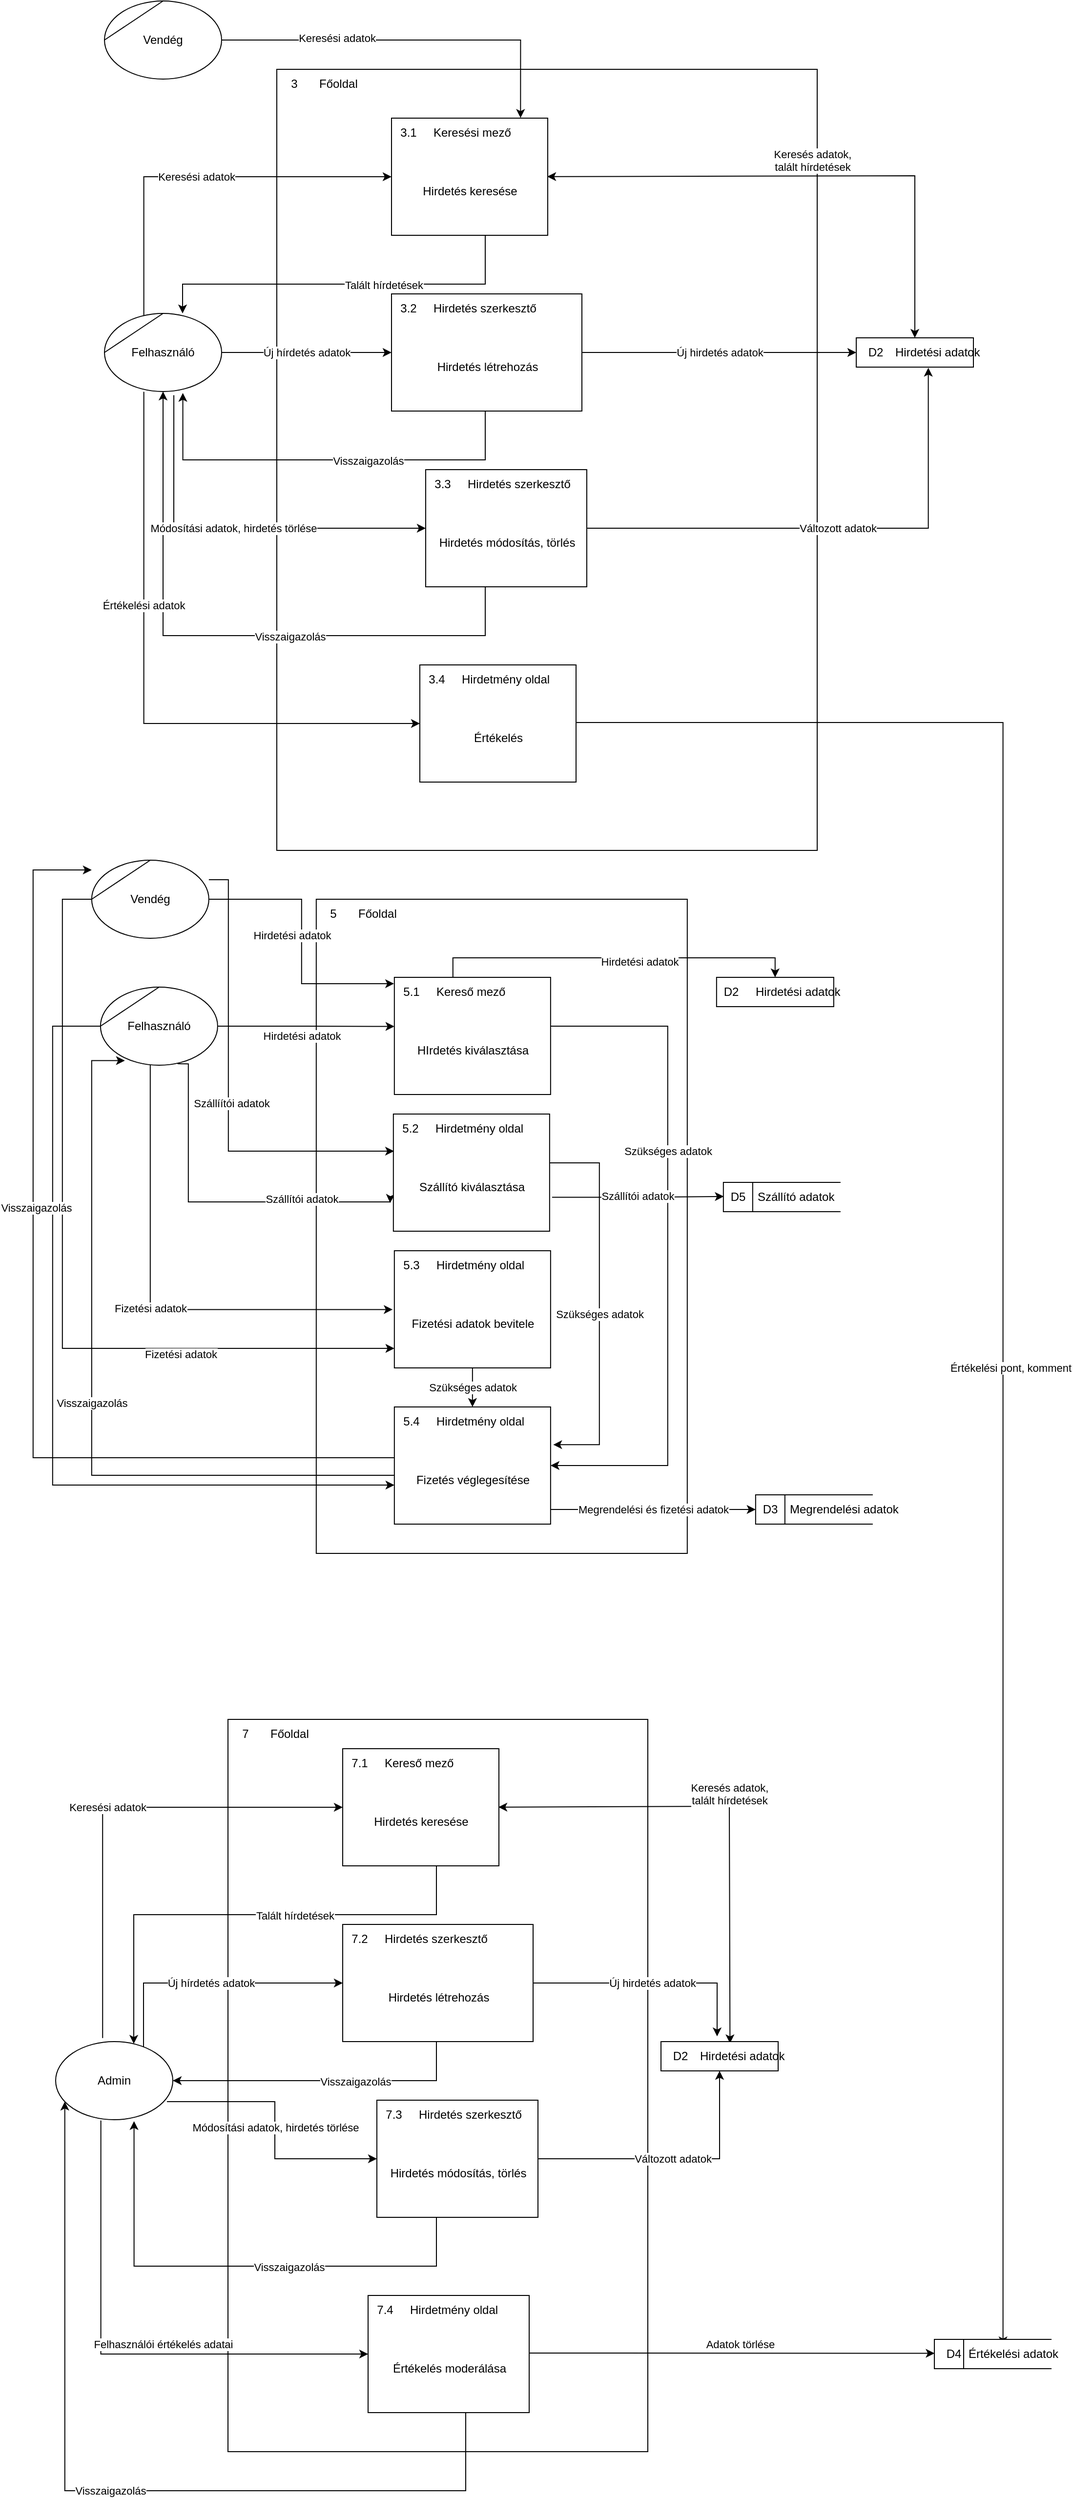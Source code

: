 <mxfile version="20.8.20" type="device"><diagram name="Page-1" id="ctG5L2sxvmhclDUyGaiN"><mxGraphModel dx="2136" dy="1755" grid="1" gridSize="10" guides="1" tooltips="1" connect="1" arrows="1" fold="1" page="1" pageScale="1" pageWidth="827" pageHeight="1169" math="0" shadow="0"><root><mxCell id="0"/><mxCell id="1" parent="0"/><mxCell id="Zt3mQ79ZkaoXCP1nDF9Z-24" value="" style="html=1;dashed=0;whitespace=wrap;shape=mxgraph.dfd.process;align=center;container=1;collapsible=0;spacingTop=30;" parent="1" vertex="1"><mxGeometry x="256.92" y="870" width="380" height="670" as="geometry"/></mxCell><mxCell id="Zt3mQ79ZkaoXCP1nDF9Z-25" value="5" style="text;html=1;strokeColor=none;fillColor=none;align=center;verticalAlign=middle;whiteSpace=wrap;rounded=0;movable=0;resizable=0;rotatable=0;cloneable=0;deletable=0;connectable=0;allowArrows=0;pointerEvents=1;" parent="Zt3mQ79ZkaoXCP1nDF9Z-24" vertex="1"><mxGeometry width="35" height="30" as="geometry"/></mxCell><mxCell id="Zt3mQ79ZkaoXCP1nDF9Z-26" value="Főoldal" style="text;html=1;strokeColor=none;fillColor=none;align=left;verticalAlign=middle;whiteSpace=wrap;rounded=0;movable=0;resizable=0;connectable=0;allowArrows=0;rotatable=0;cloneable=0;deletable=0;spacingLeft=6;autosize=1;resizeWidth=0;" parent="Zt3mQ79ZkaoXCP1nDF9Z-24" vertex="1"><mxGeometry x="35" width="70" height="30" as="geometry"/></mxCell><mxCell id="Zt3mQ79ZkaoXCP1nDF9Z-8" value="" style="html=1;dashed=0;whitespace=wrap;shape=mxgraph.dfd.process;align=center;container=1;collapsible=0;spacingTop=30;" parent="1" vertex="1"><mxGeometry x="216.5" y="20" width="553.5" height="800" as="geometry"/></mxCell><mxCell id="Zt3mQ79ZkaoXCP1nDF9Z-9" value="3" style="text;html=1;strokeColor=none;fillColor=none;align=center;verticalAlign=middle;whiteSpace=wrap;rounded=0;movable=0;resizable=0;rotatable=0;cloneable=0;deletable=0;connectable=0;allowArrows=0;pointerEvents=1;" parent="Zt3mQ79ZkaoXCP1nDF9Z-8" vertex="1"><mxGeometry width="35" height="30" as="geometry"/></mxCell><mxCell id="Zt3mQ79ZkaoXCP1nDF9Z-10" value="Főoldal" style="text;html=1;strokeColor=none;fillColor=none;align=left;verticalAlign=middle;whiteSpace=wrap;rounded=0;movable=0;resizable=0;connectable=0;allowArrows=0;rotatable=0;cloneable=0;deletable=0;spacingLeft=6;autosize=1;resizeWidth=0;" parent="Zt3mQ79ZkaoXCP1nDF9Z-8" vertex="1"><mxGeometry x="35" width="70" height="30" as="geometry"/></mxCell><mxCell id="5-aYV7EA9TQLMScNpg5d-7" style="edgeStyle=orthogonalEdgeStyle;rounded=0;orthogonalLoop=1;jettySize=auto;html=1;" parent="1" source="5-aYV7EA9TQLMScNpg5d-1" target="5-aYV7EA9TQLMScNpg5d-20" edge="1"><mxGeometry relative="1" as="geometry"><mxPoint x="120.28" y="171.44" as="targetPoint"/><Array as="points"><mxPoint x="430" y="240"/><mxPoint x="120" y="240"/></Array></mxGeometry></mxCell><mxCell id="5-aYV7EA9TQLMScNpg5d-8" value="Talált hírdetések" style="edgeLabel;html=1;align=center;verticalAlign=middle;resizable=0;points=[];" parent="5-aYV7EA9TQLMScNpg5d-7" vertex="1" connectable="0"><mxGeometry x="-0.207" y="1" relative="1" as="geometry"><mxPoint as="offset"/></mxGeometry></mxCell><mxCell id="5-aYV7EA9TQLMScNpg5d-1" value="Hirdetés keresése" style="html=1;dashed=0;whitespace=wrap;shape=mxgraph.dfd.process2;align=center;container=1;collapsible=0;spacingTop=30;" parent="1" vertex="1"><mxGeometry x="334" y="70" width="160" height="120" as="geometry"/></mxCell><mxCell id="5-aYV7EA9TQLMScNpg5d-2" value="3.1" style="text;html=1;strokeColor=none;fillColor=none;align=center;verticalAlign=middle;whiteSpace=wrap;rounded=0;movable=0;resizable=0;rotatable=0;cloneable=0;deletable=0;connectable=0;allowArrows=0;pointerEvents=1;" parent="5-aYV7EA9TQLMScNpg5d-1" vertex="1"><mxGeometry width="35" height="30" as="geometry"/></mxCell><mxCell id="5-aYV7EA9TQLMScNpg5d-3" value="Keresési mező" style="text;html=1;strokeColor=none;fillColor=none;align=left;verticalAlign=middle;whiteSpace=wrap;rounded=0;movable=0;resizable=0;connectable=0;allowArrows=0;rotatable=0;cloneable=0;deletable=0;spacingLeft=6;autosize=1;resizeWidth=0;" parent="5-aYV7EA9TQLMScNpg5d-1" vertex="1"><mxGeometry x="35" width="110" height="30" as="geometry"/></mxCell><mxCell id="5-aYV7EA9TQLMScNpg5d-6" value="Keresési adatok" style="edgeStyle=orthogonalEdgeStyle;rounded=0;orthogonalLoop=1;jettySize=auto;html=1;exitX=0.336;exitY=0.091;exitDx=0;exitDy=0;exitPerimeter=0;" parent="1" source="5-aYV7EA9TQLMScNpg5d-20" target="5-aYV7EA9TQLMScNpg5d-1" edge="1"><mxGeometry relative="1" as="geometry"><mxPoint x="80" y="130" as="sourcePoint"/><Array as="points"><mxPoint x="80" y="130"/></Array></mxGeometry></mxCell><mxCell id="5-aYV7EA9TQLMScNpg5d-12" value="Keresés adatok,&lt;br&gt;talált hírdetések" style="endArrow=classic;startArrow=classic;html=1;rounded=0;verticalAlign=bottom;exitX=0.997;exitY=0.499;exitDx=0;exitDy=0;exitPerimeter=0;" parent="1" source="5-aYV7EA9TQLMScNpg5d-1" target="5-aYV7EA9TQLMScNpg5d-21" edge="1"><mxGeometry x="-0.0" width="50" height="50" relative="1" as="geometry"><mxPoint x="500" y="129" as="sourcePoint"/><mxPoint x="890" y="129" as="targetPoint"/><mxPoint as="offset"/><Array as="points"><mxPoint x="870" y="129"/></Array></mxGeometry></mxCell><mxCell id="5-aYV7EA9TQLMScNpg5d-14" style="edgeStyle=orthogonalEdgeStyle;rounded=0;orthogonalLoop=1;jettySize=auto;html=1;entryX=0.669;entryY=1.018;entryDx=0;entryDy=0;entryPerimeter=0;" parent="1" source="5-aYV7EA9TQLMScNpg5d-16" target="5-aYV7EA9TQLMScNpg5d-20" edge="1"><mxGeometry relative="1" as="geometry"><mxPoint x="414" y="420" as="targetPoint"/><Array as="points"><mxPoint x="430" y="420"/><mxPoint x="120" y="420"/></Array></mxGeometry></mxCell><mxCell id="5-aYV7EA9TQLMScNpg5d-15" value="Visszaigazolás" style="edgeLabel;html=1;align=center;verticalAlign=middle;resizable=0;points=[];" parent="5-aYV7EA9TQLMScNpg5d-14" vertex="1" connectable="0"><mxGeometry x="-0.207" y="1" relative="1" as="geometry"><mxPoint as="offset"/></mxGeometry></mxCell><mxCell id="5-aYV7EA9TQLMScNpg5d-25" value="Új hirdetés adatok" style="edgeStyle=orthogonalEdgeStyle;rounded=0;orthogonalLoop=1;jettySize=auto;html=1;entryX=0;entryY=0.5;entryDx=0;entryDy=0;entryPerimeter=0;" parent="1" source="5-aYV7EA9TQLMScNpg5d-16" target="5-aYV7EA9TQLMScNpg5d-21" edge="1"><mxGeometry relative="1" as="geometry"/></mxCell><mxCell id="5-aYV7EA9TQLMScNpg5d-16" value="Hirdetés létrehozás" style="html=1;dashed=0;whitespace=wrap;shape=mxgraph.dfd.process2;align=center;container=1;collapsible=0;spacingTop=30;" parent="1" vertex="1"><mxGeometry x="334" y="250" width="195" height="120" as="geometry"/></mxCell><mxCell id="5-aYV7EA9TQLMScNpg5d-17" value="3.2" style="text;html=1;strokeColor=none;fillColor=none;align=center;verticalAlign=middle;whiteSpace=wrap;rounded=0;movable=0;resizable=0;rotatable=0;cloneable=0;deletable=0;connectable=0;allowArrows=0;pointerEvents=1;" parent="5-aYV7EA9TQLMScNpg5d-16" vertex="1"><mxGeometry width="35" height="30" as="geometry"/></mxCell><mxCell id="5-aYV7EA9TQLMScNpg5d-18" value="Hirdetés szerkesztő" style="text;html=1;strokeColor=none;fillColor=none;align=left;verticalAlign=middle;whiteSpace=wrap;rounded=0;movable=0;resizable=0;connectable=0;allowArrows=0;rotatable=0;cloneable=0;deletable=0;spacingLeft=6;autosize=1;resizeWidth=0;" parent="5-aYV7EA9TQLMScNpg5d-16" vertex="1"><mxGeometry x="35" width="130" height="30" as="geometry"/></mxCell><mxCell id="5-aYV7EA9TQLMScNpg5d-19" value="Új hírdetés adatok" style="edgeStyle=orthogonalEdgeStyle;rounded=0;orthogonalLoop=1;jettySize=auto;html=1;" parent="1" source="5-aYV7EA9TQLMScNpg5d-20" target="5-aYV7EA9TQLMScNpg5d-16" edge="1"><mxGeometry relative="1" as="geometry"><Array as="points"><mxPoint x="240" y="310"/><mxPoint x="240" y="310"/></Array></mxGeometry></mxCell><mxCell id="5-aYV7EA9TQLMScNpg5d-20" value="Felhasználó" style="shape=stencil(tZRtjoMgEIZPw98GJR6gYXfvQe10nZQCAbYft99RNKlW7GajiTGZeeXhnZGBCRka5YCVvGHig5VlwTm9Kb5NYhUc1DElr8qjOmhISojenuGGx9gz0DTgMbaq+GR8T9+0j5C1NYYgaE0YKU86wRQaWsvvCdZv/xhFjvgXiOB7kynLyq+/Y3fVNuBiI79j7OB+db/rgceOi61+3Grg4v9YISmTO9xCHlR9/vb2xxxnzYDW6AK8OfLTeZzO66ynzM5CnqyHBUsn1DqN9UITnWoH/kUY5Iu9PtVUzRY1jx4IGk22K9UioSs+44+uvFxl3bKX1nTZdE12iV8=);whiteSpace=wrap;html=1;" parent="1" vertex="1"><mxGeometry x="40" y="270" width="120" height="80" as="geometry"/></mxCell><mxCell id="5-aYV7EA9TQLMScNpg5d-21" value="Hirdetési adatok" style="html=1;dashed=0;whitespace=wrap;shape=mxgraph.dfd.dataStoreID2;align=left;spacingLeft=38;container=1;collapsible=0;" parent="1" vertex="1"><mxGeometry x="810" y="295" width="120" height="30" as="geometry"/></mxCell><mxCell id="5-aYV7EA9TQLMScNpg5d-22" value="D2" style="text;html=1;strokeColor=none;fillColor=none;align=center;verticalAlign=middle;whiteSpace=wrap;rounded=0;connectable=0;allowArrows=0;movable=0;resizable=0;rotatable=0;cloneable=0;deletable=0;" parent="5-aYV7EA9TQLMScNpg5d-21" vertex="1"><mxGeometry x="5" width="30" height="30" as="geometry"/></mxCell><mxCell id="5-aYV7EA9TQLMScNpg5d-26" style="edgeStyle=orthogonalEdgeStyle;rounded=0;orthogonalLoop=1;jettySize=auto;html=1;entryX=0.5;entryY=1;entryDx=0;entryDy=0;" parent="1" source="5-aYV7EA9TQLMScNpg5d-28" target="5-aYV7EA9TQLMScNpg5d-20" edge="1"><mxGeometry relative="1" as="geometry"><mxPoint x="120" y="500" as="targetPoint"/><Array as="points"><mxPoint x="430" y="600"/><mxPoint x="100" y="600"/></Array></mxGeometry></mxCell><mxCell id="5-aYV7EA9TQLMScNpg5d-27" value="Visszaigazolás" style="edgeLabel;html=1;align=center;verticalAlign=middle;resizable=0;points=[];" parent="5-aYV7EA9TQLMScNpg5d-26" vertex="1" connectable="0"><mxGeometry x="-0.207" y="1" relative="1" as="geometry"><mxPoint as="offset"/></mxGeometry></mxCell><mxCell id="5-aYV7EA9TQLMScNpg5d-36" value="Változott adatok" style="edgeStyle=orthogonalEdgeStyle;rounded=0;orthogonalLoop=1;jettySize=auto;html=1;entryX=0.615;entryY=1.022;entryDx=0;entryDy=0;entryPerimeter=0;" parent="1" source="5-aYV7EA9TQLMScNpg5d-28" target="5-aYV7EA9TQLMScNpg5d-21" edge="1"><mxGeometry relative="1" as="geometry"><mxPoint x="671.56" y="490.99" as="targetPoint"/></mxGeometry></mxCell><mxCell id="5-aYV7EA9TQLMScNpg5d-28" value="Hirdetés módosítás, törlés" style="html=1;dashed=0;whitespace=wrap;shape=mxgraph.dfd.process2;align=center;container=1;collapsible=0;spacingTop=30;" parent="1" vertex="1"><mxGeometry x="369" y="430" width="165" height="120" as="geometry"/></mxCell><mxCell id="5-aYV7EA9TQLMScNpg5d-29" value="3.3" style="text;html=1;strokeColor=none;fillColor=none;align=center;verticalAlign=middle;whiteSpace=wrap;rounded=0;movable=0;resizable=0;rotatable=0;cloneable=0;deletable=0;connectable=0;allowArrows=0;pointerEvents=1;" parent="5-aYV7EA9TQLMScNpg5d-28" vertex="1"><mxGeometry width="35" height="30" as="geometry"/></mxCell><mxCell id="5-aYV7EA9TQLMScNpg5d-30" value="Hirdetés szerkesztő" style="text;html=1;strokeColor=none;fillColor=none;align=left;verticalAlign=middle;whiteSpace=wrap;rounded=0;movable=0;resizable=0;connectable=0;allowArrows=0;rotatable=0;cloneable=0;deletable=0;spacingLeft=6;autosize=1;resizeWidth=0;" parent="5-aYV7EA9TQLMScNpg5d-28" vertex="1"><mxGeometry x="35" width="130" height="30" as="geometry"/></mxCell><mxCell id="5-aYV7EA9TQLMScNpg5d-31" value="Módosítási adatok, hirdetés törlése" style="edgeStyle=orthogonalEdgeStyle;rounded=0;orthogonalLoop=1;jettySize=auto;html=1;exitX=0.592;exitY=1.047;exitDx=0;exitDy=0;exitPerimeter=0;" parent="1" source="5-aYV7EA9TQLMScNpg5d-20" target="5-aYV7EA9TQLMScNpg5d-28" edge="1"><mxGeometry relative="1" as="geometry"><mxPoint x="160" y="490" as="sourcePoint"/><Array as="points"><mxPoint x="111" y="490"/></Array></mxGeometry></mxCell><mxCell id="5-aYV7EA9TQLMScNpg5d-48" value="Értékelési pont, komment" style="edgeStyle=orthogonalEdgeStyle;rounded=0;orthogonalLoop=1;jettySize=auto;html=1;entryX=0.586;entryY=0.205;entryDx=0;entryDy=0;entryPerimeter=0;" parent="1" source="5-aYV7EA9TQLMScNpg5d-39" target="Zt3mQ79ZkaoXCP1nDF9Z-83" edge="1"><mxGeometry x="0.046" y="9" relative="1" as="geometry"><Array as="points"><mxPoint x="960" y="689"/></Array><mxPoint x="-1" as="offset"/><mxPoint x="930" y="680" as="targetPoint"/></mxGeometry></mxCell><mxCell id="5-aYV7EA9TQLMScNpg5d-39" value="Értékelés" style="html=1;dashed=0;whitespace=wrap;shape=mxgraph.dfd.process2;align=center;container=1;collapsible=0;spacingTop=30;" parent="1" vertex="1"><mxGeometry x="363" y="630" width="160" height="120" as="geometry"/></mxCell><mxCell id="5-aYV7EA9TQLMScNpg5d-40" value="3.4" style="text;html=1;strokeColor=none;fillColor=none;align=center;verticalAlign=middle;whiteSpace=wrap;rounded=0;movable=0;resizable=0;rotatable=0;cloneable=0;deletable=0;connectable=0;allowArrows=0;pointerEvents=1;" parent="5-aYV7EA9TQLMScNpg5d-39" vertex="1"><mxGeometry width="35" height="30" as="geometry"/></mxCell><mxCell id="5-aYV7EA9TQLMScNpg5d-41" value="Hirdetmény oldal" style="text;html=1;strokeColor=none;fillColor=none;align=left;verticalAlign=middle;whiteSpace=wrap;rounded=0;movable=0;resizable=0;connectable=0;allowArrows=0;rotatable=0;cloneable=0;deletable=0;spacingLeft=6;autosize=1;resizeWidth=0;" parent="5-aYV7EA9TQLMScNpg5d-39" vertex="1"><mxGeometry x="35" width="120" height="30" as="geometry"/></mxCell><mxCell id="5-aYV7EA9TQLMScNpg5d-42" value="Értékelési adatok" style="edgeStyle=orthogonalEdgeStyle;rounded=0;orthogonalLoop=1;jettySize=auto;html=1;exitX=0.336;exitY=1.003;exitDx=0;exitDy=0;exitPerimeter=0;" parent="1" source="5-aYV7EA9TQLMScNpg5d-20" target="5-aYV7EA9TQLMScNpg5d-39" edge="1"><mxGeometry x="-0.296" relative="1" as="geometry"><mxPoint as="offset"/><mxPoint x="40" y="690" as="sourcePoint"/><Array as="points"><mxPoint x="80" y="690"/></Array></mxGeometry></mxCell><mxCell id="5-aYV7EA9TQLMScNpg5d-95" style="edgeStyle=orthogonalEdgeStyle;rounded=0;orthogonalLoop=1;jettySize=auto;html=1;" parent="1" source="5-aYV7EA9TQLMScNpg5d-73" target="5-aYV7EA9TQLMScNpg5d-87" edge="1"><mxGeometry relative="1" as="geometry"><mxPoint x="616.92" y="1010.0" as="targetPoint"/><Array as="points"><mxPoint x="616.92" y="1000"/><mxPoint x="616.92" y="1450"/></Array></mxGeometry></mxCell><mxCell id="5-aYV7EA9TQLMScNpg5d-96" value="Szükséges adatok" style="edgeLabel;html=1;align=center;verticalAlign=middle;resizable=0;points=[];" parent="5-aYV7EA9TQLMScNpg5d-95" vertex="1" connectable="0"><mxGeometry x="-0.282" relative="1" as="geometry"><mxPoint as="offset"/></mxGeometry></mxCell><mxCell id="5-aYV7EA9TQLMScNpg5d-107" style="edgeStyle=orthogonalEdgeStyle;rounded=0;orthogonalLoop=1;jettySize=auto;html=1;" parent="1" source="5-aYV7EA9TQLMScNpg5d-73" target="5-aYV7EA9TQLMScNpg5d-104" edge="1"><mxGeometry relative="1" as="geometry"><mxPoint x="416.92" y="910" as="targetPoint"/><Array as="points"><mxPoint x="396.92" y="930"/><mxPoint x="726.92" y="930"/></Array></mxGeometry></mxCell><mxCell id="Zt3mQ79ZkaoXCP1nDF9Z-30" value="Hirdetési adatok" style="edgeLabel;html=1;align=center;verticalAlign=middle;resizable=0;points=[];" parent="5-aYV7EA9TQLMScNpg5d-107" vertex="1" connectable="0"><mxGeometry x="0.192" y="-4" relative="1" as="geometry"><mxPoint x="-10" as="offset"/></mxGeometry></mxCell><mxCell id="5-aYV7EA9TQLMScNpg5d-73" value="HIrdetés kiválasztása" style="html=1;dashed=0;whitespace=wrap;shape=mxgraph.dfd.process;align=center;container=1;collapsible=0;spacingTop=30;strokeColor=default;fontFamily=Helvetica;fontSize=12;fontColor=default;fillColor=default;" parent="1" vertex="1"><mxGeometry x="336.92" y="950" width="160" height="120" as="geometry"/></mxCell><mxCell id="5-aYV7EA9TQLMScNpg5d-74" value="5.1" style="text;html=1;strokeColor=none;fillColor=none;align=center;verticalAlign=middle;whiteSpace=wrap;rounded=0;movable=0;resizable=0;rotatable=0;cloneable=0;deletable=0;connectable=0;allowArrows=0;pointerEvents=1;fontSize=12;fontFamily=Helvetica;fontColor=default;" parent="5-aYV7EA9TQLMScNpg5d-73" vertex="1"><mxGeometry width="35" height="30" as="geometry"/></mxCell><mxCell id="5-aYV7EA9TQLMScNpg5d-75" value="Kereső mező" style="text;html=1;strokeColor=none;fillColor=none;align=left;verticalAlign=middle;whiteSpace=wrap;rounded=0;movable=0;resizable=0;connectable=0;allowArrows=0;rotatable=0;cloneable=0;deletable=0;spacingLeft=6;autosize=1;resizeWidth=0;fontSize=12;fontFamily=Helvetica;fontColor=default;" parent="5-aYV7EA9TQLMScNpg5d-73" vertex="1"><mxGeometry x="35" width="100" height="30" as="geometry"/></mxCell><mxCell id="5-aYV7EA9TQLMScNpg5d-77" value="Hirdetési adatok" style="edgeStyle=orthogonalEdgeStyle;rounded=0;orthogonalLoop=1;jettySize=auto;html=1;entryX=0;entryY=0.419;entryDx=0;entryDy=0;entryPerimeter=0;" parent="1" source="5-aYV7EA9TQLMScNpg5d-76" target="5-aYV7EA9TQLMScNpg5d-73" edge="1"><mxGeometry x="-0.044" y="-10" relative="1" as="geometry"><mxPoint as="offset"/></mxGeometry></mxCell><mxCell id="5-aYV7EA9TQLMScNpg5d-86" value="Fizetési adatok" style="edgeStyle=orthogonalEdgeStyle;rounded=0;orthogonalLoop=1;jettySize=auto;html=1;entryX=-0.011;entryY=0.502;entryDx=0;entryDy=0;entryPerimeter=0;" parent="1" source="5-aYV7EA9TQLMScNpg5d-76" target="5-aYV7EA9TQLMScNpg5d-82" edge="1"><mxGeometry relative="1" as="geometry"><mxPoint x="296.92" y="1270" as="targetPoint"/><Array as="points"><mxPoint x="86.92" y="1290"/></Array></mxGeometry></mxCell><mxCell id="5-aYV7EA9TQLMScNpg5d-91" style="edgeStyle=orthogonalEdgeStyle;rounded=0;orthogonalLoop=1;jettySize=auto;html=1;" parent="1" source="5-aYV7EA9TQLMScNpg5d-76" target="5-aYV7EA9TQLMScNpg5d-87" edge="1"><mxGeometry relative="1" as="geometry"><mxPoint x="6.92" y="1470.0" as="targetPoint"/><Array as="points"><mxPoint x="-13.08" y="1000"/><mxPoint x="-13.08" y="1470"/></Array></mxGeometry></mxCell><mxCell id="5-aYV7EA9TQLMScNpg5d-76" value="Felhasználó" style="shape=stencil(tZRtjoMgEIZPw98GJR6gYXfvQe10nZQCAbYft99RNKlW7GajiTGZeeXhnZGBCRka5YCVvGHig5VlwTm9Kb5NYhUc1DElr8qjOmhISojenuGGx9gz0DTgMbaq+GR8T9+0j5C1NYYgaE0YKU86wRQaWsvvCdZv/xhFjvgXiOB7kynLyq+/Y3fVNuBiI79j7OB+db/rgceOi61+3Grg4v9YISmTO9xCHlR9/vb2xxxnzYDW6AK8OfLTeZzO66ynzM5CnqyHBUsn1DqN9UITnWoH/kUY5Iu9PtVUzRY1jx4IGk22K9UioSs+44+uvFxl3bKX1nTZdE12iV8=);whiteSpace=wrap;html=1;" parent="1" vertex="1"><mxGeometry x="35.92" y="960" width="120" height="80" as="geometry"/></mxCell><mxCell id="5-aYV7EA9TQLMScNpg5d-85" style="edgeStyle=orthogonalEdgeStyle;rounded=0;orthogonalLoop=1;jettySize=auto;html=1;exitX=0.658;exitY=0.982;exitDx=0;exitDy=0;exitPerimeter=0;entryX=-0.021;entryY=0.759;entryDx=0;entryDy=0;entryPerimeter=0;" parent="1" source="5-aYV7EA9TQLMScNpg5d-76" target="5-aYV7EA9TQLMScNpg5d-78" edge="1"><mxGeometry relative="1" as="geometry"><Array as="points"><mxPoint x="125.92" y="1180"/><mxPoint x="332.92" y="1180"/></Array></mxGeometry></mxCell><mxCell id="5-aYV7EA9TQLMScNpg5d-90" value="Szállítói adatok" style="edgeLabel;html=1;align=center;verticalAlign=middle;resizable=0;points=[];" parent="5-aYV7EA9TQLMScNpg5d-85" vertex="1" connectable="0"><mxGeometry x="0.492" y="3" relative="1" as="geometry"><mxPoint as="offset"/></mxGeometry></mxCell><mxCell id="5-aYV7EA9TQLMScNpg5d-93" style="edgeStyle=orthogonalEdgeStyle;rounded=0;orthogonalLoop=1;jettySize=auto;html=1;entryX=1.017;entryY=0.322;entryDx=0;entryDy=0;entryPerimeter=0;" parent="1" source="5-aYV7EA9TQLMScNpg5d-78" target="5-aYV7EA9TQLMScNpg5d-87" edge="1"><mxGeometry relative="1" as="geometry"><mxPoint x="496.92" y="1430" as="targetPoint"/><Array as="points"><mxPoint x="546.92" y="1140"/><mxPoint x="546.92" y="1429"/></Array></mxGeometry></mxCell><mxCell id="5-aYV7EA9TQLMScNpg5d-94" value="Szükséges adatok" style="edgeLabel;html=1;align=center;verticalAlign=middle;resizable=0;points=[];" parent="5-aYV7EA9TQLMScNpg5d-93" vertex="1" connectable="0"><mxGeometry x="0.063" relative="1" as="geometry"><mxPoint as="offset"/></mxGeometry></mxCell><mxCell id="5-aYV7EA9TQLMScNpg5d-114" value="Szállítói adatok" style="edgeStyle=orthogonalEdgeStyle;rounded=0;orthogonalLoop=1;jettySize=auto;html=1;entryX=0.003;entryY=0.481;entryDx=0;entryDy=0;entryPerimeter=0;exitX=1.016;exitY=0.71;exitDx=0;exitDy=0;exitPerimeter=0;" parent="1" source="5-aYV7EA9TQLMScNpg5d-78" target="5-aYV7EA9TQLMScNpg5d-97" edge="1"><mxGeometry relative="1" as="geometry"/></mxCell><mxCell id="5-aYV7EA9TQLMScNpg5d-78" value="Szállító kiválasztása" style="html=1;dashed=0;whitespace=wrap;shape=mxgraph.dfd.process;align=center;container=1;collapsible=0;spacingTop=30;strokeColor=default;fontFamily=Helvetica;fontSize=12;fontColor=default;fillColor=default;" parent="1" vertex="1"><mxGeometry x="335.92" y="1090" width="160" height="120" as="geometry"/></mxCell><mxCell id="5-aYV7EA9TQLMScNpg5d-79" value="5.2" style="text;html=1;strokeColor=none;fillColor=none;align=center;verticalAlign=middle;whiteSpace=wrap;rounded=0;movable=0;resizable=0;rotatable=0;cloneable=0;deletable=0;connectable=0;allowArrows=0;pointerEvents=1;fontSize=12;fontFamily=Helvetica;fontColor=default;" parent="5-aYV7EA9TQLMScNpg5d-78" vertex="1"><mxGeometry width="35" height="30" as="geometry"/></mxCell><mxCell id="5-aYV7EA9TQLMScNpg5d-80" value="Hirdetmény oldal" style="text;html=1;strokeColor=none;fillColor=none;align=left;verticalAlign=middle;whiteSpace=wrap;rounded=0;movable=0;resizable=0;connectable=0;allowArrows=0;rotatable=0;cloneable=0;deletable=0;spacingLeft=6;autosize=1;resizeWidth=0;fontSize=12;fontFamily=Helvetica;fontColor=default;" parent="5-aYV7EA9TQLMScNpg5d-78" vertex="1"><mxGeometry x="35" width="120" height="30" as="geometry"/></mxCell><mxCell id="5-aYV7EA9TQLMScNpg5d-92" value="Szükséges adatok" style="edgeStyle=orthogonalEdgeStyle;rounded=0;orthogonalLoop=1;jettySize=auto;html=1;" parent="1" source="5-aYV7EA9TQLMScNpg5d-82" target="5-aYV7EA9TQLMScNpg5d-87" edge="1"><mxGeometry relative="1" as="geometry"/></mxCell><mxCell id="5-aYV7EA9TQLMScNpg5d-82" value="Fizetési adatok bevitele" style="html=1;dashed=0;whitespace=wrap;shape=mxgraph.dfd.process;align=center;container=1;collapsible=0;spacingTop=30;" parent="1" vertex="1"><mxGeometry x="336.92" y="1230" width="160" height="120" as="geometry"/></mxCell><mxCell id="5-aYV7EA9TQLMScNpg5d-83" value="5.3" style="text;html=1;strokeColor=none;fillColor=none;align=center;verticalAlign=middle;whiteSpace=wrap;rounded=0;movable=0;resizable=0;rotatable=0;cloneable=0;deletable=0;connectable=0;allowArrows=0;pointerEvents=1;" parent="5-aYV7EA9TQLMScNpg5d-82" vertex="1"><mxGeometry width="35" height="30" as="geometry"/></mxCell><mxCell id="5-aYV7EA9TQLMScNpg5d-84" value="Hirdetmény oldal" style="text;html=1;strokeColor=none;fillColor=none;align=left;verticalAlign=middle;whiteSpace=wrap;rounded=0;movable=0;resizable=0;connectable=0;allowArrows=0;rotatable=0;cloneable=0;deletable=0;spacingLeft=6;autosize=1;resizeWidth=0;" parent="5-aYV7EA9TQLMScNpg5d-82" vertex="1"><mxGeometry x="35" width="120" height="30" as="geometry"/></mxCell><mxCell id="5-aYV7EA9TQLMScNpg5d-112" value="Megrendelési és fizetési adatok" style="edgeStyle=orthogonalEdgeStyle;rounded=0;orthogonalLoop=1;jettySize=auto;html=1;" parent="1" source="5-aYV7EA9TQLMScNpg5d-87" target="5-aYV7EA9TQLMScNpg5d-110" edge="1"><mxGeometry relative="1" as="geometry"><Array as="points"><mxPoint x="546.92" y="1495"/><mxPoint x="546.92" y="1495"/></Array></mxGeometry></mxCell><mxCell id="5-aYV7EA9TQLMScNpg5d-113" value="Visszaigazolás" style="edgeStyle=orthogonalEdgeStyle;rounded=0;orthogonalLoop=1;jettySize=auto;html=1;entryX=0.208;entryY=0.941;entryDx=0;entryDy=0;entryPerimeter=0;" parent="1" source="5-aYV7EA9TQLMScNpg5d-87" target="5-aYV7EA9TQLMScNpg5d-76" edge="1"><mxGeometry relative="1" as="geometry"><mxPoint x="26.92" y="1450.0" as="targetPoint"/><Array as="points"><mxPoint x="26.92" y="1460"/><mxPoint x="26.92" y="1035"/></Array></mxGeometry></mxCell><mxCell id="5-aYV7EA9TQLMScNpg5d-87" value="Fizetés véglegesítése" style="html=1;dashed=0;whitespace=wrap;shape=mxgraph.dfd.process;align=center;container=1;collapsible=0;spacingTop=30;" parent="1" vertex="1"><mxGeometry x="336.92" y="1390" width="160" height="120" as="geometry"/></mxCell><mxCell id="5-aYV7EA9TQLMScNpg5d-88" value="5.4" style="text;html=1;strokeColor=none;fillColor=none;align=center;verticalAlign=middle;whiteSpace=wrap;rounded=0;movable=0;resizable=0;rotatable=0;cloneable=0;deletable=0;connectable=0;allowArrows=0;pointerEvents=1;" parent="5-aYV7EA9TQLMScNpg5d-87" vertex="1"><mxGeometry width="35" height="30" as="geometry"/></mxCell><mxCell id="5-aYV7EA9TQLMScNpg5d-89" value="Hirdetmény oldal" style="text;html=1;strokeColor=none;fillColor=none;align=left;verticalAlign=middle;whiteSpace=wrap;rounded=0;movable=0;resizable=0;connectable=0;allowArrows=0;rotatable=0;cloneable=0;deletable=0;spacingLeft=6;autosize=1;resizeWidth=0;" parent="5-aYV7EA9TQLMScNpg5d-87" vertex="1"><mxGeometry x="35" width="120" height="30" as="geometry"/></mxCell><mxCell id="5-aYV7EA9TQLMScNpg5d-97" value="Szállító adatok" style="html=1;dashed=0;whitespace=wrap;shape=mxgraph.dfd.dataStoreID;align=left;spacingLeft=33;container=1;collapsible=0;autosize=0;" parent="1" vertex="1"><mxGeometry x="673.92" y="1160" width="120" height="30" as="geometry"/></mxCell><mxCell id="5-aYV7EA9TQLMScNpg5d-98" value="D5" style="text;html=1;strokeColor=none;fillColor=none;align=center;verticalAlign=middle;whiteSpace=wrap;rounded=0;movable=0;resizable=0;rotatable=0;cloneable=0;deletable=0;allowArrows=0;connectable=0;fontSize=12;fontFamily=Helvetica;fontColor=default;" parent="5-aYV7EA9TQLMScNpg5d-97" vertex="1"><mxGeometry width="30" height="30" as="geometry"/></mxCell><mxCell id="5-aYV7EA9TQLMScNpg5d-104" value="Hirdetési adatok" style="html=1;dashed=0;whitespace=wrap;shape=mxgraph.dfd.dataStoreID2;align=left;spacingLeft=38;container=1;collapsible=0;" parent="1" vertex="1"><mxGeometry x="666.92" y="950" width="120" height="30" as="geometry"/></mxCell><mxCell id="5-aYV7EA9TQLMScNpg5d-105" value="D2" style="text;html=1;strokeColor=none;fillColor=none;align=center;verticalAlign=middle;whiteSpace=wrap;rounded=0;movable=0;resizable=0;rotatable=0;cloneable=0;deletable=0;allowArrows=0;connectable=0;fontSize=12;fontFamily=Helvetica;fontColor=default;" parent="5-aYV7EA9TQLMScNpg5d-104" vertex="1"><mxGeometry width="30" height="30" as="geometry"/></mxCell><mxCell id="Zt3mQ79ZkaoXCP1nDF9Z-13" style="edgeStyle=orthogonalEdgeStyle;rounded=0;orthogonalLoop=1;jettySize=auto;html=1;entryX=0.826;entryY=-0.002;entryDx=0;entryDy=0;entryPerimeter=0;" parent="1" source="Zt3mQ79ZkaoXCP1nDF9Z-12" target="5-aYV7EA9TQLMScNpg5d-1" edge="1"><mxGeometry relative="1" as="geometry"/></mxCell><mxCell id="Zt3mQ79ZkaoXCP1nDF9Z-14" value="Keresési adatok" style="edgeLabel;html=1;align=center;verticalAlign=middle;resizable=0;points=[];" parent="Zt3mQ79ZkaoXCP1nDF9Z-13" vertex="1" connectable="0"><mxGeometry x="-0.391" y="2" relative="1" as="geometry"><mxPoint as="offset"/></mxGeometry></mxCell><mxCell id="Zt3mQ79ZkaoXCP1nDF9Z-12" value="Vendég" style="shape=stencil(tZRtjoMgEIZPw98GJR6gYXfvQe10nZQCAbYft99RNKlW7GajiTGZeeXhnZGBCRka5YCVvGHig5VlwTm9Kb5NYhUc1DElr8qjOmhISojenuGGx9gz0DTgMbaq+GR8T9+0j5C1NYYgaE0YKU86wRQaWsvvCdZv/xhFjvgXiOB7kynLyq+/Y3fVNuBiI79j7OB+db/rgceOi61+3Grg4v9YISmTO9xCHlR9/vb2xxxnzYDW6AK8OfLTeZzO66ynzM5CnqyHBUsn1DqN9UITnWoH/kUY5Iu9PtVUzRY1jx4IGk22K9UioSs+44+uvFxl3bKX1nTZdE12iV8=);whiteSpace=wrap;html=1;" parent="1" vertex="1"><mxGeometry x="40" y="-50" width="120" height="80" as="geometry"/></mxCell><mxCell id="Zt3mQ79ZkaoXCP1nDF9Z-17" style="edgeStyle=orthogonalEdgeStyle;rounded=0;orthogonalLoop=1;jettySize=auto;html=1;entryX=0.004;entryY=0.317;entryDx=0;entryDy=0;entryPerimeter=0;" parent="1" source="Zt3mQ79ZkaoXCP1nDF9Z-15" target="5-aYV7EA9TQLMScNpg5d-78" edge="1"><mxGeometry relative="1" as="geometry"><Array as="points"><mxPoint x="166.92" y="850"/><mxPoint x="166.92" y="1128"/></Array></mxGeometry></mxCell><mxCell id="Zt3mQ79ZkaoXCP1nDF9Z-18" value="Szállíítói adatok" style="edgeLabel;html=1;align=center;verticalAlign=middle;resizable=0;points=[];" parent="Zt3mQ79ZkaoXCP1nDF9Z-17" vertex="1" connectable="0"><mxGeometry x="0.063" y="3" relative="1" as="geometry"><mxPoint as="offset"/></mxGeometry></mxCell><mxCell id="Zt3mQ79ZkaoXCP1nDF9Z-19" style="edgeStyle=orthogonalEdgeStyle;rounded=0;orthogonalLoop=1;jettySize=auto;html=1;" parent="1" source="Zt3mQ79ZkaoXCP1nDF9Z-15" target="5-aYV7EA9TQLMScNpg5d-82" edge="1"><mxGeometry relative="1" as="geometry"><mxPoint x="6.92" y="1330" as="targetPoint"/><Array as="points"><mxPoint x="-3.08" y="870"/><mxPoint x="-3.08" y="1330"/></Array></mxGeometry></mxCell><mxCell id="Zt3mQ79ZkaoXCP1nDF9Z-20" value="Fizetési adatok" style="edgeLabel;html=1;align=center;verticalAlign=middle;resizable=0;points=[];" parent="Zt3mQ79ZkaoXCP1nDF9Z-19" vertex="1" connectable="0"><mxGeometry x="0.472" y="-6" relative="1" as="geometry"><mxPoint as="offset"/></mxGeometry></mxCell><mxCell id="Zt3mQ79ZkaoXCP1nDF9Z-21" style="edgeStyle=orthogonalEdgeStyle;rounded=0;orthogonalLoop=1;jettySize=auto;html=1;" parent="1" source="5-aYV7EA9TQLMScNpg5d-87" target="Zt3mQ79ZkaoXCP1nDF9Z-15" edge="1"><mxGeometry relative="1" as="geometry"><mxPoint x="-23.08" y="1441.778" as="sourcePoint"/><Array as="points"><mxPoint x="-33.08" y="1442"/><mxPoint x="-33.08" y="840"/></Array></mxGeometry></mxCell><mxCell id="Zt3mQ79ZkaoXCP1nDF9Z-22" value="Visszaigazolás" style="edgeLabel;html=1;align=center;verticalAlign=middle;resizable=0;points=[];" parent="Zt3mQ79ZkaoXCP1nDF9Z-21" vertex="1" connectable="0"><mxGeometry x="0.213" y="-3" relative="1" as="geometry"><mxPoint as="offset"/></mxGeometry></mxCell><mxCell id="Zt3mQ79ZkaoXCP1nDF9Z-15" value="Vendég" style="shape=stencil(tZRtjoMgEIZPw98GJR6gYXfvQe10nZQCAbYft99RNKlW7GajiTGZeeXhnZGBCRka5YCVvGHig5VlwTm9Kb5NYhUc1DElr8qjOmhISojenuGGx9gz0DTgMbaq+GR8T9+0j5C1NYYgaE0YKU86wRQaWsvvCdZv/xhFjvgXiOB7kynLyq+/Y3fVNuBiI79j7OB+db/rgceOi61+3Grg4v9YISmTO9xCHlR9/vb2xxxnzYDW6AK8OfLTeZzO66ynzM5CnqyHBUsn1DqN9UITnWoH/kUY5Iu9PtVUzRY1jx4IGk22K9UioSs+44+uvFxl3bKX1nTZdE12iV8=);whiteSpace=wrap;html=1;" parent="1" vertex="1"><mxGeometry x="26.92" y="830" width="120" height="80" as="geometry"/></mxCell><mxCell id="Zt3mQ79ZkaoXCP1nDF9Z-16" value="Hirdetési adatok" style="edgeStyle=orthogonalEdgeStyle;rounded=0;orthogonalLoop=1;jettySize=auto;html=1;entryX=-0.002;entryY=0.054;entryDx=0;entryDy=0;entryPerimeter=0;exitX=1;exitY=0.5;exitDx=0;exitDy=0;" parent="1" source="Zt3mQ79ZkaoXCP1nDF9Z-15" target="5-aYV7EA9TQLMScNpg5d-73" edge="1"><mxGeometry x="-0.044" y="-10" relative="1" as="geometry"><mxPoint as="offset"/><mxPoint x="165.92" y="1010" as="sourcePoint"/><mxPoint x="346.92" y="1010" as="targetPoint"/></mxGeometry></mxCell><mxCell id="5-aYV7EA9TQLMScNpg5d-110" value="Megrendelési adatok" style="html=1;dashed=0;whitespace=wrap;shape=mxgraph.dfd.dataStoreID;align=left;spacingLeft=33;container=1;collapsible=0;autosize=0;strokeColor=default;fontFamily=Helvetica;fontSize=12;fontColor=default;fillColor=default;" parent="1" vertex="1"><mxGeometry x="706.92" y="1480" width="120" height="30" as="geometry"/></mxCell><mxCell id="5-aYV7EA9TQLMScNpg5d-111" value="D3" style="text;html=1;strokeColor=none;fillColor=none;align=center;verticalAlign=middle;whiteSpace=wrap;rounded=0;movable=0;resizable=0;rotatable=0;cloneable=0;deletable=0;allowArrows=0;connectable=0;fontSize=12;fontFamily=Helvetica;fontColor=default;" parent="5-aYV7EA9TQLMScNpg5d-110" vertex="1"><mxGeometry width="30" height="30" as="geometry"/></mxCell><mxCell id="Zt3mQ79ZkaoXCP1nDF9Z-44" value="" style="html=1;dashed=0;whitespace=wrap;shape=mxgraph.dfd.process;align=center;container=1;collapsible=0;spacingTop=30;" parent="1" vertex="1"><mxGeometry x="166.5" y="1710" width="430" height="750" as="geometry"/></mxCell><mxCell id="Zt3mQ79ZkaoXCP1nDF9Z-45" value="7" style="text;html=1;strokeColor=none;fillColor=none;align=center;verticalAlign=middle;whiteSpace=wrap;rounded=0;movable=0;resizable=0;rotatable=0;cloneable=0;deletable=0;connectable=0;allowArrows=0;pointerEvents=1;" parent="Zt3mQ79ZkaoXCP1nDF9Z-44" vertex="1"><mxGeometry width="35" height="30" as="geometry"/></mxCell><mxCell id="Zt3mQ79ZkaoXCP1nDF9Z-46" value="Főoldal" style="text;html=1;strokeColor=none;fillColor=none;align=left;verticalAlign=middle;whiteSpace=wrap;rounded=0;movable=0;resizable=0;connectable=0;allowArrows=0;rotatable=0;cloneable=0;deletable=0;spacingLeft=6;autosize=1;resizeWidth=0;" parent="Zt3mQ79ZkaoXCP1nDF9Z-44" vertex="1"><mxGeometry x="35" width="70" height="30" as="geometry"/></mxCell><mxCell id="Zt3mQ79ZkaoXCP1nDF9Z-47" style="edgeStyle=orthogonalEdgeStyle;rounded=0;orthogonalLoop=1;jettySize=auto;html=1;" parent="1" source="Zt3mQ79ZkaoXCP1nDF9Z-49" target="Zt3mQ79ZkaoXCP1nDF9Z-74" edge="1"><mxGeometry relative="1" as="geometry"><mxPoint x="60" y="2110" as="targetPoint"/><Array as="points"><mxPoint x="380" y="1910"/><mxPoint x="70" y="1910"/></Array></mxGeometry></mxCell><mxCell id="Zt3mQ79ZkaoXCP1nDF9Z-48" value="Talált hírdetések" style="edgeLabel;html=1;align=center;verticalAlign=middle;resizable=0;points=[];" parent="Zt3mQ79ZkaoXCP1nDF9Z-47" vertex="1" connectable="0"><mxGeometry x="-0.207" y="1" relative="1" as="geometry"><mxPoint as="offset"/></mxGeometry></mxCell><mxCell id="Zt3mQ79ZkaoXCP1nDF9Z-49" value="Hirdetés keresése" style="html=1;dashed=0;whitespace=wrap;shape=mxgraph.dfd.process2;align=center;container=1;collapsible=0;spacingTop=30;" parent="1" vertex="1"><mxGeometry x="284" y="1740" width="160" height="120" as="geometry"/></mxCell><mxCell id="Zt3mQ79ZkaoXCP1nDF9Z-50" value="7.1" style="text;html=1;strokeColor=none;fillColor=none;align=center;verticalAlign=middle;whiteSpace=wrap;rounded=0;movable=0;resizable=0;rotatable=0;cloneable=0;deletable=0;connectable=0;allowArrows=0;pointerEvents=1;" parent="Zt3mQ79ZkaoXCP1nDF9Z-49" vertex="1"><mxGeometry width="35" height="30" as="geometry"/></mxCell><mxCell id="Zt3mQ79ZkaoXCP1nDF9Z-51" value="Kereső mező" style="text;html=1;strokeColor=none;fillColor=none;align=left;verticalAlign=middle;whiteSpace=wrap;rounded=0;movable=0;resizable=0;connectable=0;allowArrows=0;rotatable=0;cloneable=0;deletable=0;spacingLeft=6;autosize=1;resizeWidth=0;" parent="Zt3mQ79ZkaoXCP1nDF9Z-49" vertex="1"><mxGeometry x="35" width="100" height="30" as="geometry"/></mxCell><mxCell id="Zt3mQ79ZkaoXCP1nDF9Z-52" value="Keresési adatok" style="edgeStyle=orthogonalEdgeStyle;rounded=0;orthogonalLoop=1;jettySize=auto;html=1;exitX=0.401;exitY=-0.045;exitDx=0;exitDy=0;exitPerimeter=0;" parent="1" source="Zt3mQ79ZkaoXCP1nDF9Z-74" target="Zt3mQ79ZkaoXCP1nDF9Z-49" edge="1"><mxGeometry relative="1" as="geometry"><mxPoint x="40" y="1800" as="sourcePoint"/><Array as="points"><mxPoint x="38" y="1800"/></Array></mxGeometry></mxCell><mxCell id="Zt3mQ79ZkaoXCP1nDF9Z-56" value="Keresés adatok,&lt;br&gt;talált hírdetések" style="endArrow=classic;startArrow=classic;html=1;rounded=0;verticalAlign=bottom;exitX=0.997;exitY=0.499;exitDx=0;exitDy=0;exitPerimeter=0;entryX=0.589;entryY=0.057;entryDx=0;entryDy=0;entryPerimeter=0;" parent="1" source="Zt3mQ79ZkaoXCP1nDF9Z-49" target="Zt3mQ79ZkaoXCP1nDF9Z-75" edge="1"><mxGeometry x="-0.0" width="50" height="50" relative="1" as="geometry"><mxPoint x="450" y="1799" as="sourcePoint"/><mxPoint x="720" y="1799" as="targetPoint"/><mxPoint as="offset"/><Array as="points"><mxPoint x="680" y="1799"/></Array></mxGeometry></mxCell><mxCell id="Zt3mQ79ZkaoXCP1nDF9Z-57" style="edgeStyle=orthogonalEdgeStyle;rounded=0;orthogonalLoop=1;jettySize=auto;html=1;" parent="1" source="Zt3mQ79ZkaoXCP1nDF9Z-60" target="Zt3mQ79ZkaoXCP1nDF9Z-74" edge="1"><mxGeometry relative="1" as="geometry"><mxPoint x="120" y="2120" as="targetPoint"/><Array as="points"><mxPoint x="380" y="2080"/></Array></mxGeometry></mxCell><mxCell id="Zt3mQ79ZkaoXCP1nDF9Z-58" value="Visszaigazolás" style="edgeLabel;html=1;align=center;verticalAlign=middle;resizable=0;points=[];" parent="Zt3mQ79ZkaoXCP1nDF9Z-57" vertex="1" connectable="0"><mxGeometry x="-0.207" y="1" relative="1" as="geometry"><mxPoint as="offset"/></mxGeometry></mxCell><mxCell id="Zt3mQ79ZkaoXCP1nDF9Z-59" value="Új hirdetés adatok" style="edgeStyle=orthogonalEdgeStyle;rounded=0;orthogonalLoop=1;jettySize=auto;html=1;entryX=0.479;entryY=-0.178;entryDx=0;entryDy=0;entryPerimeter=0;" parent="1" source="Zt3mQ79ZkaoXCP1nDF9Z-60" target="Zt3mQ79ZkaoXCP1nDF9Z-75" edge="1"><mxGeometry relative="1" as="geometry"><mxPoint x="680" y="1980" as="targetPoint"/><Array as="points"><mxPoint x="668" y="1980"/></Array></mxGeometry></mxCell><mxCell id="Zt3mQ79ZkaoXCP1nDF9Z-60" value="Hirdetés létrehozás" style="html=1;dashed=0;whitespace=wrap;shape=mxgraph.dfd.process2;align=center;container=1;collapsible=0;spacingTop=30;" parent="1" vertex="1"><mxGeometry x="284" y="1920" width="195" height="120" as="geometry"/></mxCell><mxCell id="Zt3mQ79ZkaoXCP1nDF9Z-61" value="7.2" style="text;html=1;strokeColor=none;fillColor=none;align=center;verticalAlign=middle;whiteSpace=wrap;rounded=0;movable=0;resizable=0;rotatable=0;cloneable=0;deletable=0;connectable=0;allowArrows=0;pointerEvents=1;" parent="Zt3mQ79ZkaoXCP1nDF9Z-60" vertex="1"><mxGeometry width="35" height="30" as="geometry"/></mxCell><mxCell id="Zt3mQ79ZkaoXCP1nDF9Z-62" value="Hirdetés szerkesztő" style="text;html=1;strokeColor=none;fillColor=none;align=left;verticalAlign=middle;whiteSpace=wrap;rounded=0;movable=0;resizable=0;connectable=0;allowArrows=0;rotatable=0;cloneable=0;deletable=0;spacingLeft=6;autosize=1;resizeWidth=0;" parent="Zt3mQ79ZkaoXCP1nDF9Z-60" vertex="1"><mxGeometry x="35" width="130" height="30" as="geometry"/></mxCell><mxCell id="Zt3mQ79ZkaoXCP1nDF9Z-63" value="Új hírdetés adatok" style="edgeStyle=orthogonalEdgeStyle;rounded=0;orthogonalLoop=1;jettySize=auto;html=1;" parent="1" source="Zt3mQ79ZkaoXCP1nDF9Z-74" target="Zt3mQ79ZkaoXCP1nDF9Z-60" edge="1"><mxGeometry relative="1" as="geometry"><Array as="points"><mxPoint x="80" y="1980"/></Array><mxPoint x="110" y="1980.077" as="sourcePoint"/></mxGeometry></mxCell><mxCell id="Zt3mQ79ZkaoXCP1nDF9Z-67" style="edgeStyle=orthogonalEdgeStyle;rounded=0;orthogonalLoop=1;jettySize=auto;html=1;entryX=0.669;entryY=1.018;entryDx=0;entryDy=0;entryPerimeter=0;" parent="1" source="Zt3mQ79ZkaoXCP1nDF9Z-70" target="Zt3mQ79ZkaoXCP1nDF9Z-74" edge="1"><mxGeometry relative="1" as="geometry"><mxPoint x="364" y="2270" as="targetPoint"/><Array as="points"><mxPoint x="380" y="2270"/><mxPoint x="70" y="2270"/></Array></mxGeometry></mxCell><mxCell id="Zt3mQ79ZkaoXCP1nDF9Z-68" value="Visszaigazolás" style="edgeLabel;html=1;align=center;verticalAlign=middle;resizable=0;points=[];" parent="Zt3mQ79ZkaoXCP1nDF9Z-67" vertex="1" connectable="0"><mxGeometry x="-0.207" y="1" relative="1" as="geometry"><mxPoint as="offset"/></mxGeometry></mxCell><mxCell id="Zt3mQ79ZkaoXCP1nDF9Z-69" value="Változott adatok" style="edgeStyle=orthogonalEdgeStyle;rounded=0;orthogonalLoop=1;jettySize=auto;html=1;" parent="1" source="Zt3mQ79ZkaoXCP1nDF9Z-70" target="Zt3mQ79ZkaoXCP1nDF9Z-75" edge="1"><mxGeometry relative="1" as="geometry"><mxPoint x="670" y="2120" as="targetPoint"/><Array as="points"><mxPoint x="670" y="2160"/></Array></mxGeometry></mxCell><mxCell id="Zt3mQ79ZkaoXCP1nDF9Z-70" value="Hirdetés módosítás, törlés" style="html=1;dashed=0;whitespace=wrap;shape=mxgraph.dfd.process2;align=center;container=1;collapsible=0;spacingTop=30;" parent="1" vertex="1"><mxGeometry x="319" y="2100" width="165" height="120" as="geometry"/></mxCell><mxCell id="Zt3mQ79ZkaoXCP1nDF9Z-71" value="7.3" style="text;html=1;strokeColor=none;fillColor=none;align=center;verticalAlign=middle;whiteSpace=wrap;rounded=0;movable=0;resizable=0;rotatable=0;cloneable=0;deletable=0;connectable=0;allowArrows=0;pointerEvents=1;" parent="Zt3mQ79ZkaoXCP1nDF9Z-70" vertex="1"><mxGeometry width="35" height="30" as="geometry"/></mxCell><mxCell id="Zt3mQ79ZkaoXCP1nDF9Z-72" value="Hirdetés szerkesztő" style="text;html=1;strokeColor=none;fillColor=none;align=left;verticalAlign=middle;whiteSpace=wrap;rounded=0;movable=0;resizable=0;connectable=0;allowArrows=0;rotatable=0;cloneable=0;deletable=0;spacingLeft=6;autosize=1;resizeWidth=0;" parent="Zt3mQ79ZkaoXCP1nDF9Z-70" vertex="1"><mxGeometry x="35" width="130" height="30" as="geometry"/></mxCell><mxCell id="Zt3mQ79ZkaoXCP1nDF9Z-73" value="Módosítási adatok, hirdetés törlése" style="edgeStyle=orthogonalEdgeStyle;rounded=0;orthogonalLoop=1;jettySize=auto;html=1;exitX=0.95;exitY=0.769;exitDx=0;exitDy=0;exitPerimeter=0;" parent="1" source="Zt3mQ79ZkaoXCP1nDF9Z-74" target="Zt3mQ79ZkaoXCP1nDF9Z-70" edge="1"><mxGeometry relative="1" as="geometry"/></mxCell><mxCell id="Zt3mQ79ZkaoXCP1nDF9Z-74" value="Admin" style="ellipse;whiteSpace=wrap;html=1;" parent="1" vertex="1"><mxGeometry x="-10" y="2040" width="120" height="80" as="geometry"/></mxCell><mxCell id="Zt3mQ79ZkaoXCP1nDF9Z-75" value="Hirdetési adatok" style="html=1;dashed=0;whitespace=wrap;shape=mxgraph.dfd.dataStoreID2;align=left;spacingLeft=38;container=1;collapsible=0;" parent="1" vertex="1"><mxGeometry x="610" y="2040" width="120" height="30" as="geometry"/></mxCell><mxCell id="Zt3mQ79ZkaoXCP1nDF9Z-76" value="D2" style="text;html=1;strokeColor=none;fillColor=none;align=center;verticalAlign=middle;whiteSpace=wrap;rounded=0;connectable=0;allowArrows=0;movable=0;resizable=0;rotatable=0;cloneable=0;deletable=0;" parent="Zt3mQ79ZkaoXCP1nDF9Z-75" vertex="1"><mxGeometry x="5" width="30" height="30" as="geometry"/></mxCell><mxCell id="Zt3mQ79ZkaoXCP1nDF9Z-77" value="Adatok törlése" style="edgeStyle=orthogonalEdgeStyle;rounded=0;orthogonalLoop=1;jettySize=auto;html=1;entryX=0.002;entryY=0.475;entryDx=0;entryDy=0;entryPerimeter=0;" parent="1" source="Zt3mQ79ZkaoXCP1nDF9Z-78" target="Zt3mQ79ZkaoXCP1nDF9Z-83" edge="1"><mxGeometry x="0.046" y="9" relative="1" as="geometry"><Array as="points"><mxPoint x="520" y="2359"/><mxPoint x="520" y="2359"/></Array><mxPoint x="-1" as="offset"/></mxGeometry></mxCell><mxCell id="Zt3mQ79ZkaoXCP1nDF9Z-91" value="Visszaigazolás" style="edgeStyle=orthogonalEdgeStyle;rounded=0;orthogonalLoop=1;jettySize=auto;html=1;entryX=0.078;entryY=0.769;entryDx=0;entryDy=0;entryPerimeter=0;" parent="1" source="Zt3mQ79ZkaoXCP1nDF9Z-78" target="Zt3mQ79ZkaoXCP1nDF9Z-74" edge="1"><mxGeometry relative="1" as="geometry"><mxPoint x="79" y="2400" as="targetPoint"/><Array as="points"><mxPoint x="410" y="2500"/><mxPoint y="2500"/></Array></mxGeometry></mxCell><mxCell id="Zt3mQ79ZkaoXCP1nDF9Z-78" value="Értékelés moderálása" style="html=1;dashed=0;whitespace=wrap;shape=mxgraph.dfd.process2;align=center;container=1;collapsible=0;spacingTop=30;" parent="1" vertex="1"><mxGeometry x="310" y="2300" width="165" height="120" as="geometry"/></mxCell><mxCell id="Zt3mQ79ZkaoXCP1nDF9Z-79" value="7.4" style="text;html=1;strokeColor=none;fillColor=none;align=center;verticalAlign=middle;whiteSpace=wrap;rounded=0;movable=0;resizable=0;rotatable=0;cloneable=0;deletable=0;connectable=0;allowArrows=0;pointerEvents=1;" parent="Zt3mQ79ZkaoXCP1nDF9Z-78" vertex="1"><mxGeometry width="35" height="30" as="geometry"/></mxCell><mxCell id="Zt3mQ79ZkaoXCP1nDF9Z-80" value="Hirdetmény oldal" style="text;html=1;strokeColor=none;fillColor=none;align=left;verticalAlign=middle;whiteSpace=wrap;rounded=0;movable=0;resizable=0;connectable=0;allowArrows=0;rotatable=0;cloneable=0;deletable=0;spacingLeft=6;autosize=1;resizeWidth=0;" parent="Zt3mQ79ZkaoXCP1nDF9Z-78" vertex="1"><mxGeometry x="35" width="120" height="30" as="geometry"/></mxCell><mxCell id="Zt3mQ79ZkaoXCP1nDF9Z-81" value="Felhasználói értékelés adatai" style="edgeStyle=orthogonalEdgeStyle;rounded=0;orthogonalLoop=1;jettySize=auto;html=1;exitX=0.386;exitY=1.01;exitDx=0;exitDy=0;exitPerimeter=0;" parent="1" source="Zt3mQ79ZkaoXCP1nDF9Z-74" target="Zt3mQ79ZkaoXCP1nDF9Z-78" edge="1"><mxGeometry x="0.181" y="10" relative="1" as="geometry"><mxPoint as="offset"/><mxPoint x="40" y="2360" as="sourcePoint"/><Array as="points"><mxPoint x="36" y="2360"/></Array></mxGeometry></mxCell><mxCell id="Zt3mQ79ZkaoXCP1nDF9Z-83" value="Értékelési adatok" style="html=1;dashed=0;whitespace=wrap;shape=mxgraph.dfd.dataStoreID;align=left;spacingLeft=33;container=1;collapsible=0;autosize=0;" parent="1" vertex="1"><mxGeometry x="890" y="2345" width="120" height="30" as="geometry"/></mxCell><mxCell id="Zt3mQ79ZkaoXCP1nDF9Z-84" value="D4" style="text;html=1;strokeColor=none;fillColor=none;align=center;verticalAlign=middle;whiteSpace=wrap;rounded=0;connectable=0;allowArrows=0;movable=0;resizable=0;rotatable=0;cloneable=0;deletable=0;" parent="Zt3mQ79ZkaoXCP1nDF9Z-83" vertex="1"><mxGeometry x="5" width="30" height="30" as="geometry"/></mxCell></root></mxGraphModel></diagram></mxfile>